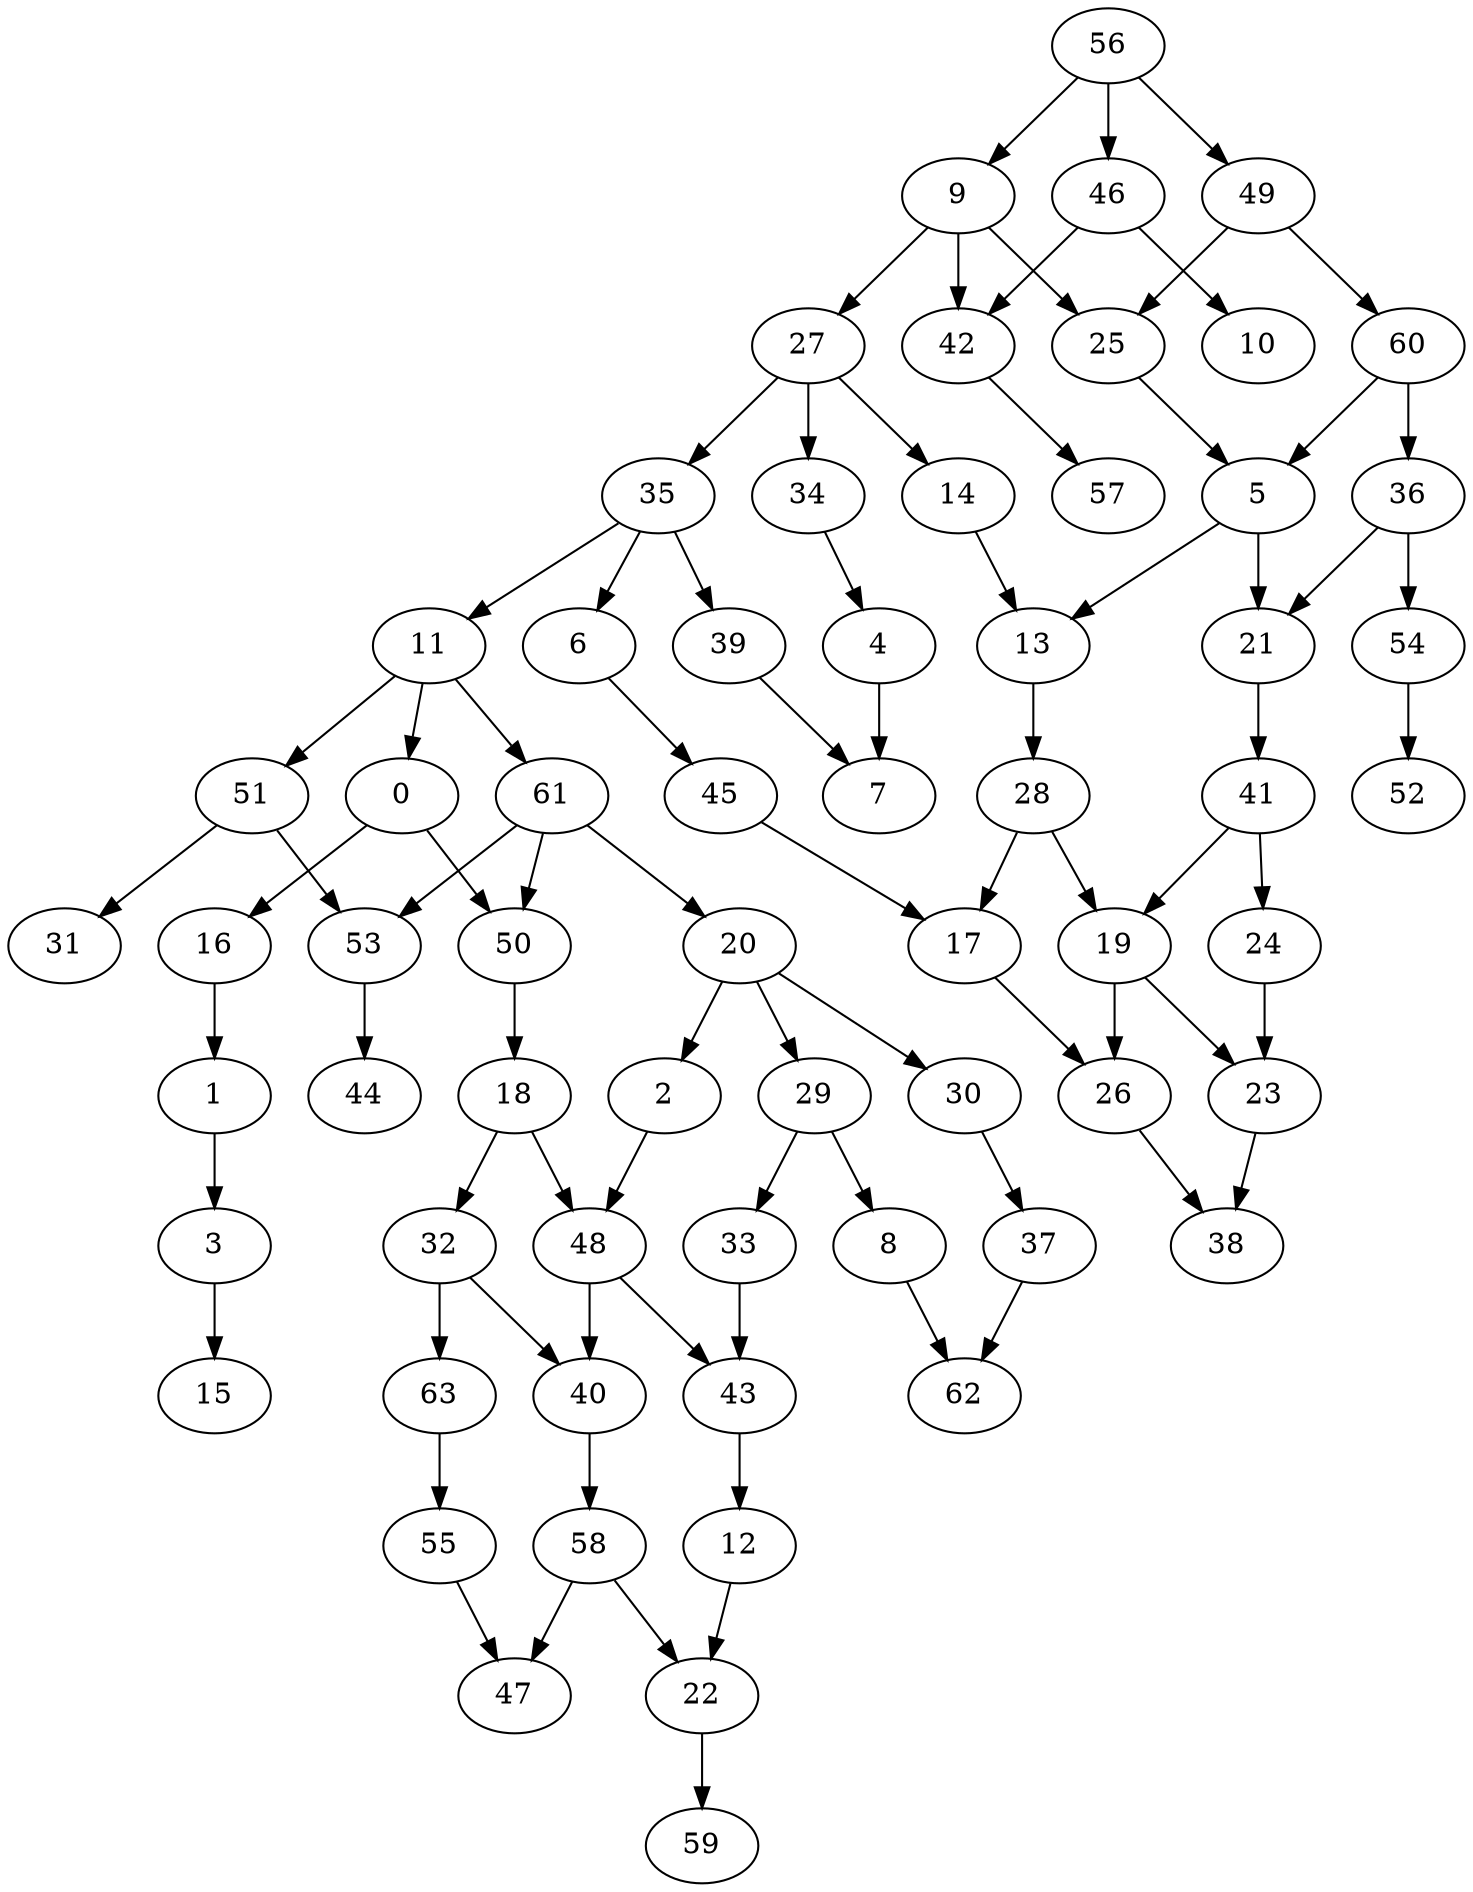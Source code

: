 strict digraph "" {
	0 -> 16;
	0 -> 50;
	1 -> 3;
	2 -> 48;
	3 -> 15;
	4 -> 7;
	5 -> 13;
	5 -> 21;
	6 -> 45;
	8 -> 62;
	9 -> 25;
	9 -> 27;
	9 -> 42;
	11 -> 0;
	11 -> 51;
	11 -> 61;
	12 -> 22;
	13 -> 28;
	14 -> 13;
	16 -> 1;
	17 -> 26;
	18 -> 32;
	18 -> 48;
	19 -> 23;
	19 -> 26;
	20 -> 2;
	20 -> 29;
	20 -> 30;
	21 -> 41;
	22 -> 59;
	23 -> 38;
	24 -> 23;
	25 -> 5;
	26 -> 38;
	27 -> 14;
	27 -> 34;
	27 -> 35;
	28 -> 17;
	28 -> 19;
	29 -> 8;
	29 -> 33;
	30 -> 37;
	32 -> 40;
	32 -> 63;
	33 -> 43;
	34 -> 4;
	35 -> 6;
	35 -> 11;
	35 -> 39;
	36 -> 21;
	36 -> 54;
	37 -> 62;
	39 -> 7;
	40 -> 58;
	41 -> 19;
	41 -> 24;
	42 -> 57;
	43 -> 12;
	45 -> 17;
	46 -> 10;
	46 -> 42;
	48 -> 40;
	48 -> 43;
	49 -> 25;
	49 -> 60;
	50 -> 18;
	51 -> 31;
	51 -> 53;
	53 -> 44;
	54 -> 52;
	55 -> 47;
	56 -> 9;
	56 -> 46;
	56 -> 49;
	58 -> 22;
	58 -> 47;
	60 -> 5;
	60 -> 36;
	61 -> 20;
	61 -> 50;
	61 -> 53;
	63 -> 55;
}

